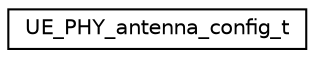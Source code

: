 digraph "Graphical Class Hierarchy"
{
 // LATEX_PDF_SIZE
  edge [fontname="Helvetica",fontsize="10",labelfontname="Helvetica",labelfontsize="10"];
  node [fontname="Helvetica",fontsize="10",shape=record];
  rankdir="LR";
  Node0 [label="UE_PHY_antenna_config_t",height=0.2,width=0.4,color="black", fillcolor="white", style="filled",URL="$structUE__PHY__antenna__config__t.html",tooltip=" "];
}
